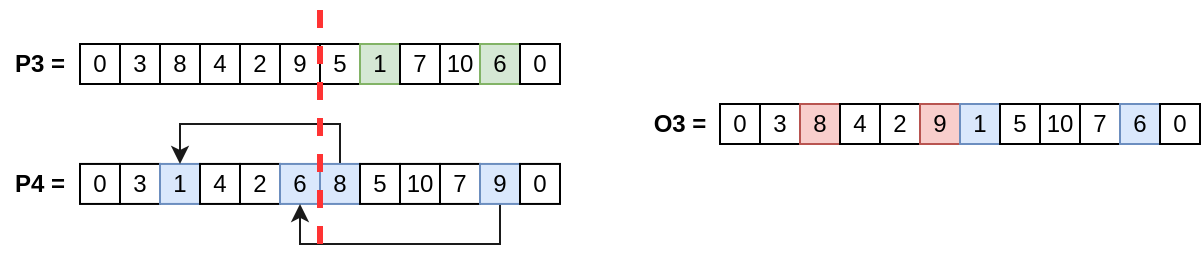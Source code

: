 <mxfile version="20.8.9" type="device"><diagram id="GHQ4tVNnvG2lwq_hyQM1" name="Page-1"><mxGraphModel dx="1185" dy="610" grid="1" gridSize="10" guides="1" tooltips="1" connect="1" arrows="1" fold="1" page="1" pageScale="1" pageWidth="1169" pageHeight="827" math="0" shadow="0"><root><mxCell id="0"/><mxCell id="1" parent="0"/><mxCell id="cpuRsah73hElJBT9IA4A-174" value="0" style="rounded=0;whiteSpace=wrap;html=1;fillColor=none;" parent="1" vertex="1"><mxGeometry x="120" y="500" width="20" height="20" as="geometry"/></mxCell><mxCell id="cpuRsah73hElJBT9IA4A-175" value="3" style="rounded=0;whiteSpace=wrap;html=1;fillColor=none;" parent="1" vertex="1"><mxGeometry x="140" y="500" width="20" height="20" as="geometry"/></mxCell><mxCell id="cpuRsah73hElJBT9IA4A-176" value="8" style="rounded=0;whiteSpace=wrap;html=1;fillColor=none;" parent="1" vertex="1"><mxGeometry x="160" y="500" width="20" height="20" as="geometry"/></mxCell><mxCell id="cpuRsah73hElJBT9IA4A-177" value="4" style="rounded=0;whiteSpace=wrap;html=1;fillColor=none;" parent="1" vertex="1"><mxGeometry x="180" y="500" width="20" height="20" as="geometry"/></mxCell><mxCell id="cpuRsah73hElJBT9IA4A-178" value="2" style="rounded=0;whiteSpace=wrap;html=1;fillColor=none;" parent="1" vertex="1"><mxGeometry x="200" y="500" width="20" height="20" as="geometry"/></mxCell><mxCell id="cpuRsah73hElJBT9IA4A-179" value="9" style="rounded=0;whiteSpace=wrap;html=1;fillColor=none;" parent="1" vertex="1"><mxGeometry x="220" y="500" width="20" height="20" as="geometry"/></mxCell><mxCell id="cpuRsah73hElJBT9IA4A-180" value="5" style="rounded=0;whiteSpace=wrap;html=1;fillColor=none;" parent="1" vertex="1"><mxGeometry x="240" y="500" width="20" height="20" as="geometry"/></mxCell><mxCell id="cpuRsah73hElJBT9IA4A-181" value="1" style="rounded=0;whiteSpace=wrap;html=1;fillColor=#d5e8d4;strokeColor=#82b366;" parent="1" vertex="1"><mxGeometry x="260" y="500" width="20" height="20" as="geometry"/></mxCell><mxCell id="cpuRsah73hElJBT9IA4A-182" value="7" style="rounded=0;whiteSpace=wrap;html=1;fillColor=none;" parent="1" vertex="1"><mxGeometry x="280" y="500" width="20" height="20" as="geometry"/></mxCell><mxCell id="cpuRsah73hElJBT9IA4A-183" value="10" style="rounded=0;whiteSpace=wrap;html=1;fillColor=none;" parent="1" vertex="1"><mxGeometry x="300" y="500" width="20" height="20" as="geometry"/></mxCell><mxCell id="cpuRsah73hElJBT9IA4A-184" value="6" style="rounded=0;whiteSpace=wrap;html=1;fillColor=#d5e8d4;strokeColor=#82b366;" parent="1" vertex="1"><mxGeometry x="320" y="500" width="20" height="20" as="geometry"/></mxCell><mxCell id="cpuRsah73hElJBT9IA4A-185" value="0" style="rounded=0;whiteSpace=wrap;html=1;fillColor=none;" parent="1" vertex="1"><mxGeometry x="340" y="500" width="20" height="20" as="geometry"/></mxCell><mxCell id="cpuRsah73hElJBT9IA4A-186" value="0" style="rounded=0;whiteSpace=wrap;html=1;fillColor=none;" parent="1" vertex="1"><mxGeometry x="120" y="559.97" width="20" height="20" as="geometry"/></mxCell><mxCell id="cpuRsah73hElJBT9IA4A-187" value="3" style="rounded=0;whiteSpace=wrap;html=1;fillColor=none;" parent="1" vertex="1"><mxGeometry x="140" y="559.97" width="20" height="20" as="geometry"/></mxCell><mxCell id="cpuRsah73hElJBT9IA4A-188" value="1" style="rounded=0;whiteSpace=wrap;html=1;fillColor=#dae8fc;strokeColor=#6c8ebf;" parent="1" vertex="1"><mxGeometry x="160" y="559.97" width="20" height="20" as="geometry"/></mxCell><mxCell id="cpuRsah73hElJBT9IA4A-189" value="4" style="rounded=0;whiteSpace=wrap;html=1;fillColor=none;" parent="1" vertex="1"><mxGeometry x="180" y="559.97" width="20" height="20" as="geometry"/></mxCell><mxCell id="cpuRsah73hElJBT9IA4A-190" value="2" style="rounded=0;whiteSpace=wrap;html=1;fillColor=none;" parent="1" vertex="1"><mxGeometry x="200" y="559.97" width="20" height="20" as="geometry"/></mxCell><mxCell id="cpuRsah73hElJBT9IA4A-191" value="6" style="rounded=0;whiteSpace=wrap;html=1;fillColor=#dae8fc;strokeColor=#6c8ebf;" parent="1" vertex="1"><mxGeometry x="220" y="559.97" width="20" height="20" as="geometry"/></mxCell><mxCell id="cpuRsah73hElJBT9IA4A-230" style="edgeStyle=orthogonalEdgeStyle;rounded=0;orthogonalLoop=1;jettySize=auto;html=1;exitX=0.5;exitY=1;exitDx=0;exitDy=0;strokeColor=#1A1A1A;strokeWidth=1;" parent="1" source="cpuRsah73hElJBT9IA4A-192" edge="1"><mxGeometry relative="1" as="geometry"><Array as="points"><mxPoint x="250" y="539.97"/><mxPoint x="170" y="539.97"/></Array><mxPoint x="170" y="560" as="targetPoint"/></mxGeometry></mxCell><mxCell id="cpuRsah73hElJBT9IA4A-192" value="8" style="rounded=0;whiteSpace=wrap;html=1;fillColor=#dae8fc;strokeColor=#6c8ebf;" parent="1" vertex="1"><mxGeometry x="240" y="559.97" width="20" height="20" as="geometry"/></mxCell><mxCell id="cpuRsah73hElJBT9IA4A-193" value="5" style="rounded=0;whiteSpace=wrap;html=1;fillColor=none;" parent="1" vertex="1"><mxGeometry x="260" y="559.97" width="20" height="20" as="geometry"/></mxCell><mxCell id="cpuRsah73hElJBT9IA4A-194" value="10" style="rounded=0;whiteSpace=wrap;html=1;fillColor=none;" parent="1" vertex="1"><mxGeometry x="280" y="559.97" width="20" height="20" as="geometry"/></mxCell><mxCell id="cpuRsah73hElJBT9IA4A-195" value="7" style="rounded=0;whiteSpace=wrap;html=1;fillColor=none;" parent="1" vertex="1"><mxGeometry x="300" y="559.97" width="20" height="20" as="geometry"/></mxCell><mxCell id="cpuRsah73hElJBT9IA4A-229" style="edgeStyle=orthogonalEdgeStyle;rounded=0;orthogonalLoop=1;jettySize=auto;html=1;exitX=0.5;exitY=1;exitDx=0;exitDy=0;entryX=0.5;entryY=1;entryDx=0;entryDy=0;strokeColor=#1A1A1A;strokeWidth=1;" parent="1" source="cpuRsah73hElJBT9IA4A-196" target="cpuRsah73hElJBT9IA4A-191" edge="1"><mxGeometry relative="1" as="geometry"><Array as="points"><mxPoint x="330" y="599.97"/><mxPoint x="230" y="599.97"/></Array></mxGeometry></mxCell><mxCell id="cpuRsah73hElJBT9IA4A-196" value="9" style="rounded=0;whiteSpace=wrap;html=1;fillColor=#dae8fc;strokeColor=#6c8ebf;" parent="1" vertex="1"><mxGeometry x="320" y="559.97" width="20" height="20" as="geometry"/></mxCell><mxCell id="cpuRsah73hElJBT9IA4A-197" value="0" style="rounded=0;whiteSpace=wrap;html=1;fillColor=none;" parent="1" vertex="1"><mxGeometry x="340" y="559.97" width="20" height="20" as="geometry"/></mxCell><mxCell id="cpuRsah73hElJBT9IA4A-198" value="" style="endArrow=none;html=1;rounded=0;strokeWidth=3;strokeColor=#FF3333;dashed=1;" parent="1" edge="1"><mxGeometry width="50" height="50" relative="1" as="geometry"><mxPoint x="240" y="600" as="sourcePoint"/><mxPoint x="240" y="480" as="targetPoint"/></mxGeometry></mxCell><mxCell id="cpuRsah73hElJBT9IA4A-201" value="P3 =" style="text;html=1;strokeColor=none;fillColor=none;align=center;verticalAlign=middle;whiteSpace=wrap;rounded=0;fontStyle=1" parent="1" vertex="1"><mxGeometry x="80" y="500" width="40" height="20" as="geometry"/></mxCell><mxCell id="cpuRsah73hElJBT9IA4A-202" value="P4 =" style="text;html=1;strokeColor=none;fillColor=none;align=center;verticalAlign=middle;whiteSpace=wrap;rounded=0;fontStyle=1" parent="1" vertex="1"><mxGeometry x="80" y="559.97" width="40" height="20" as="geometry"/></mxCell><mxCell id="cpuRsah73hElJBT9IA4A-203" value="O3 =" style="text;html=1;strokeColor=none;fillColor=none;align=center;verticalAlign=middle;whiteSpace=wrap;rounded=0;fontStyle=1" parent="1" vertex="1"><mxGeometry x="400" y="530" width="40" height="20" as="geometry"/></mxCell><mxCell id="cpuRsah73hElJBT9IA4A-205" value="0" style="rounded=0;whiteSpace=wrap;html=1;fillColor=none;" parent="1" vertex="1"><mxGeometry x="440" y="530" width="20" height="20" as="geometry"/></mxCell><mxCell id="cpuRsah73hElJBT9IA4A-206" value="3" style="rounded=0;whiteSpace=wrap;html=1;fillColor=none;" parent="1" vertex="1"><mxGeometry x="460" y="530" width="20" height="20" as="geometry"/></mxCell><mxCell id="cpuRsah73hElJBT9IA4A-207" value="8" style="rounded=0;whiteSpace=wrap;html=1;fillColor=#f8cecc;strokeColor=#b85450;" parent="1" vertex="1"><mxGeometry x="480" y="530" width="20" height="20" as="geometry"/></mxCell><mxCell id="cpuRsah73hElJBT9IA4A-208" value="4" style="rounded=0;whiteSpace=wrap;html=1;fillColor=none;" parent="1" vertex="1"><mxGeometry x="500" y="530" width="20" height="20" as="geometry"/></mxCell><mxCell id="cpuRsah73hElJBT9IA4A-209" value="2" style="rounded=0;whiteSpace=wrap;html=1;fillColor=none;" parent="1" vertex="1"><mxGeometry x="520" y="530" width="20" height="20" as="geometry"/></mxCell><mxCell id="cpuRsah73hElJBT9IA4A-210" value="9" style="rounded=0;whiteSpace=wrap;html=1;fillColor=#f8cecc;strokeColor=#b85450;" parent="1" vertex="1"><mxGeometry x="540" y="530" width="20" height="20" as="geometry"/></mxCell><mxCell id="cpuRsah73hElJBT9IA4A-223" value="1" style="rounded=0;whiteSpace=wrap;html=1;fillColor=#dae8fc;strokeColor=#6c8ebf;" parent="1" vertex="1"><mxGeometry x="560" y="530" width="20" height="20" as="geometry"/></mxCell><mxCell id="cpuRsah73hElJBT9IA4A-224" value="5" style="rounded=0;whiteSpace=wrap;html=1;fillColor=none;" parent="1" vertex="1"><mxGeometry x="580" y="530" width="20" height="20" as="geometry"/></mxCell><mxCell id="cpuRsah73hElJBT9IA4A-225" value="10" style="rounded=0;whiteSpace=wrap;html=1;fillColor=none;" parent="1" vertex="1"><mxGeometry x="600" y="530" width="20" height="20" as="geometry"/></mxCell><mxCell id="cpuRsah73hElJBT9IA4A-226" value="7" style="rounded=0;whiteSpace=wrap;html=1;fillColor=none;" parent="1" vertex="1"><mxGeometry x="620" y="530" width="20" height="20" as="geometry"/></mxCell><mxCell id="cpuRsah73hElJBT9IA4A-227" value="6" style="rounded=0;whiteSpace=wrap;html=1;fillColor=#dae8fc;strokeColor=#6c8ebf;" parent="1" vertex="1"><mxGeometry x="640" y="530" width="20" height="20" as="geometry"/></mxCell><mxCell id="cpuRsah73hElJBT9IA4A-228" value="0" style="rounded=0;whiteSpace=wrap;html=1;fillColor=none;" parent="1" vertex="1"><mxGeometry x="660" y="530" width="20" height="20" as="geometry"/></mxCell></root></mxGraphModel></diagram></mxfile>